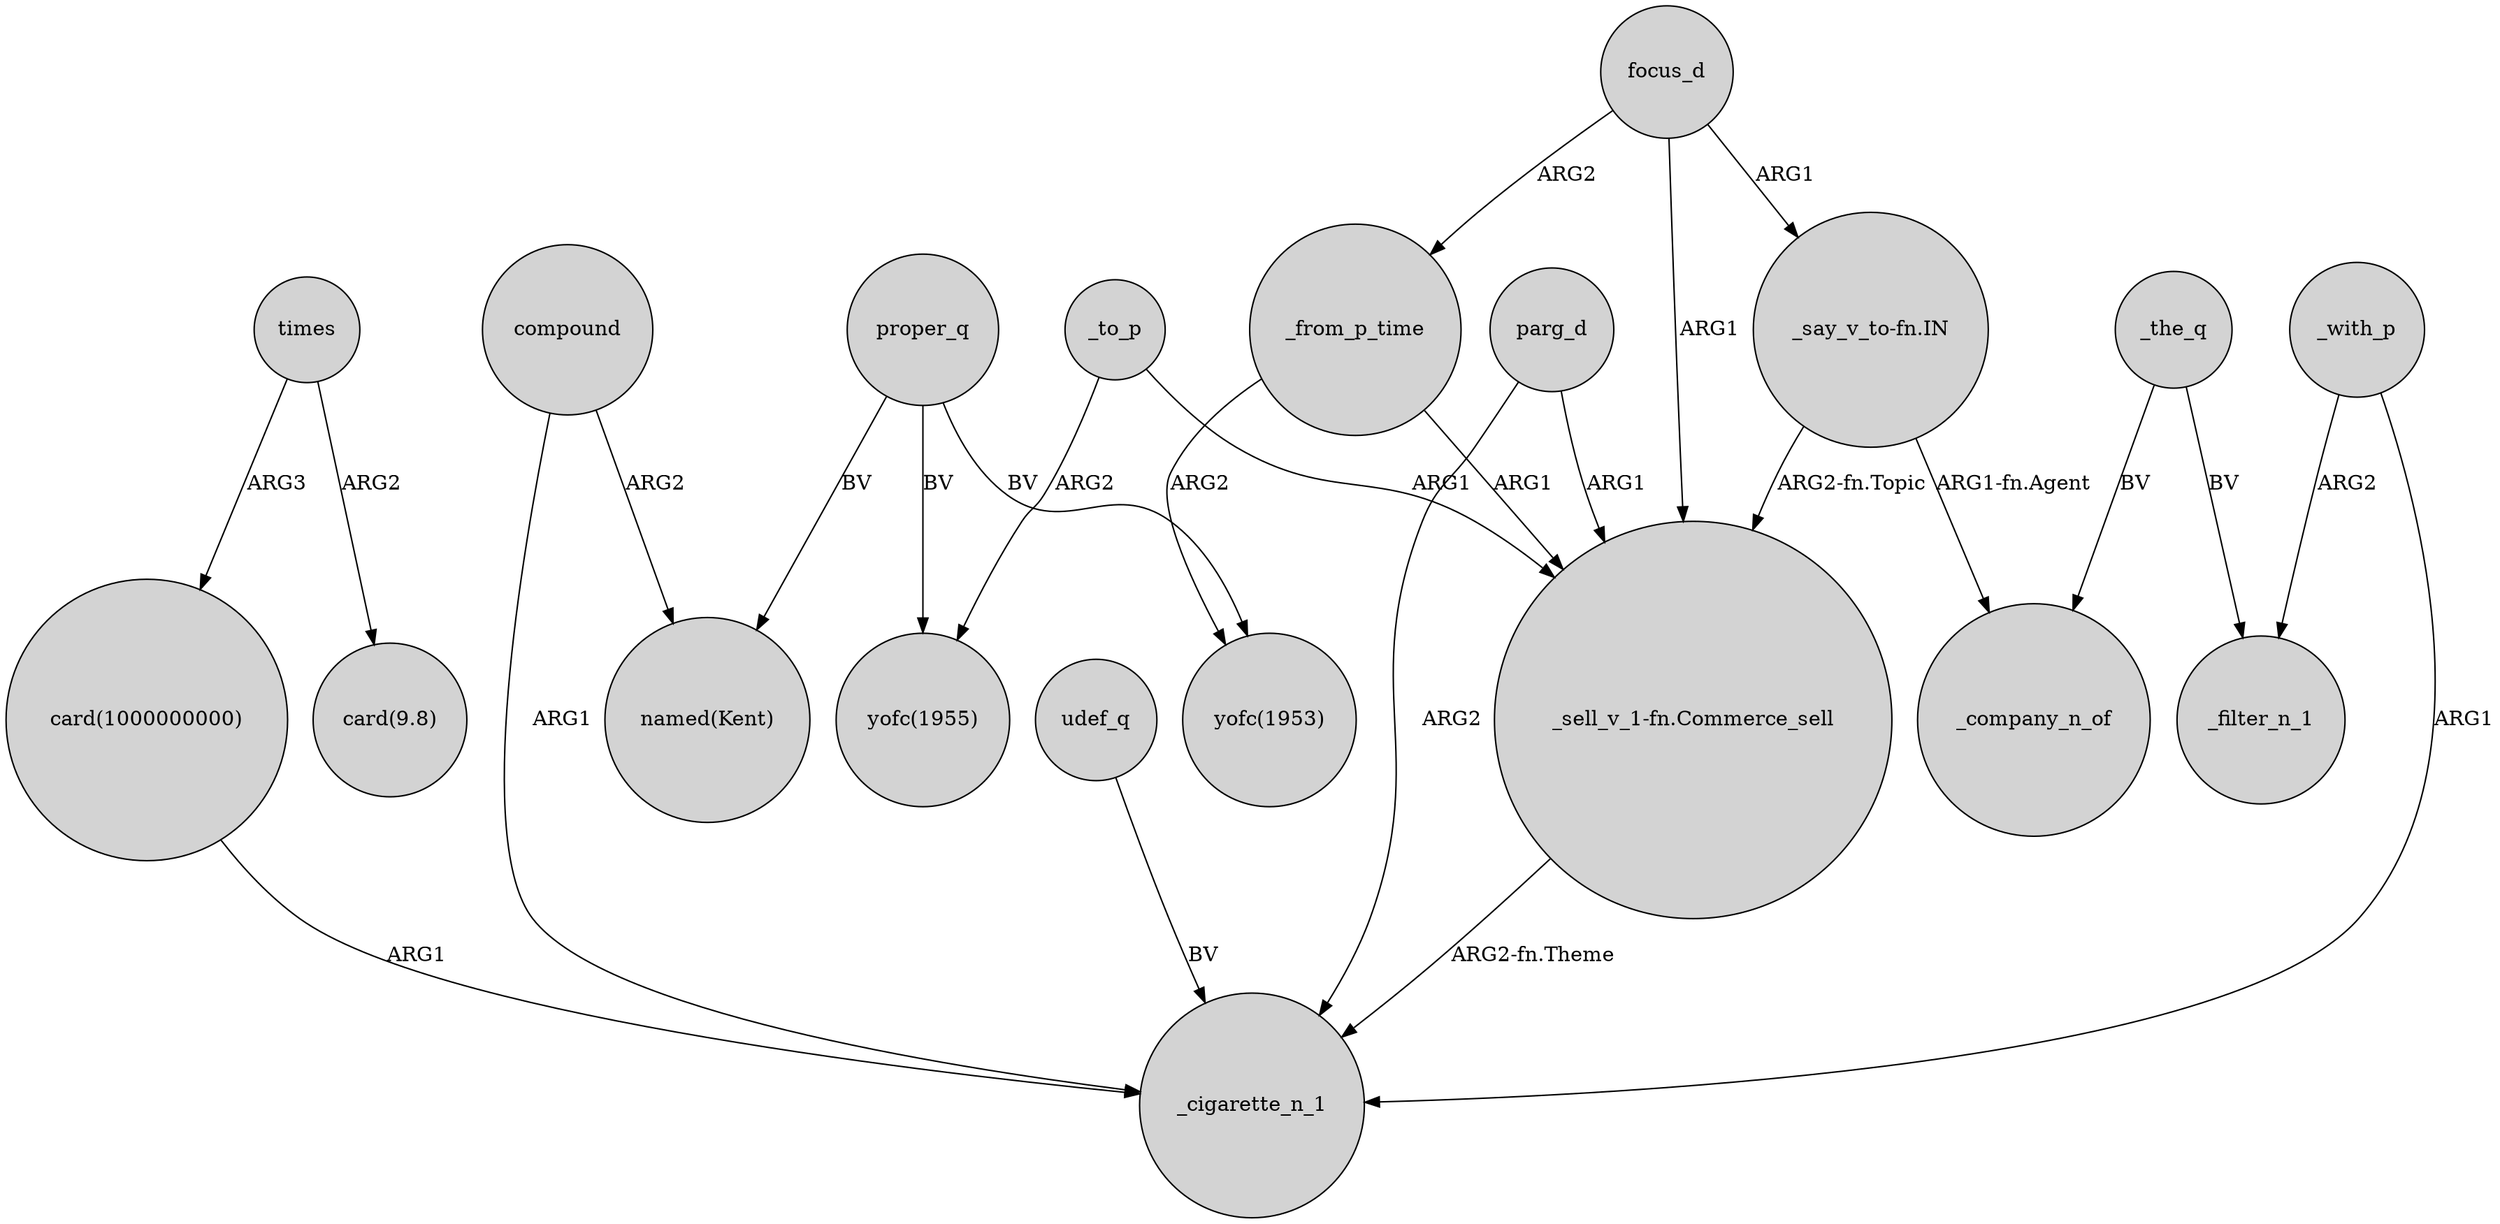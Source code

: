 digraph {
	node [shape=circle style=filled]
	proper_q -> "yofc(1953)" [label=BV]
	times -> "card(9.8)" [label=ARG2]
	_to_p -> "yofc(1955)" [label=ARG2]
	"card(1000000000)" -> _cigarette_n_1 [label=ARG1]
	_to_p -> "_sell_v_1-fn.Commerce_sell" [label=ARG1]
	compound -> "named(Kent)" [label=ARG2]
	parg_d -> "_sell_v_1-fn.Commerce_sell" [label=ARG1]
	udef_q -> _cigarette_n_1 [label=BV]
	_with_p -> _cigarette_n_1 [label=ARG1]
	_the_q -> _company_n_of [label=BV]
	focus_d -> "_sell_v_1-fn.Commerce_sell" [label=ARG1]
	times -> "card(1000000000)" [label=ARG3]
	"_say_v_to-fn.IN" -> "_sell_v_1-fn.Commerce_sell" [label="ARG2-fn.Topic"]
	_the_q -> _filter_n_1 [label=BV]
	parg_d -> _cigarette_n_1 [label=ARG2]
	focus_d -> _from_p_time [label=ARG2]
	_from_p_time -> "yofc(1953)" [label=ARG2]
	proper_q -> "yofc(1955)" [label=BV]
	"_say_v_to-fn.IN" -> _company_n_of [label="ARG1-fn.Agent"]
	proper_q -> "named(Kent)" [label=BV]
	"_sell_v_1-fn.Commerce_sell" -> _cigarette_n_1 [label="ARG2-fn.Theme"]
	_with_p -> _filter_n_1 [label=ARG2]
	compound -> _cigarette_n_1 [label=ARG1]
	focus_d -> "_say_v_to-fn.IN" [label=ARG1]
	_from_p_time -> "_sell_v_1-fn.Commerce_sell" [label=ARG1]
}
